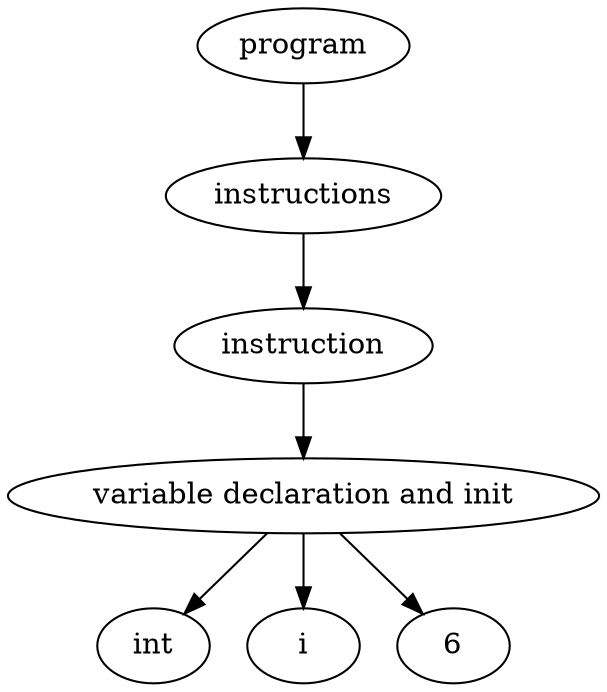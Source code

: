 digraph "Abstract Syntax Tree" {
	139684880778408 [label=int]
	139684880779192 -> 139684880778408
	139684880779024 [label=i]
	139684880779192 -> 139684880779024
	139684880778520 [label=6]
	139684880779192 -> 139684880778520
	139684880779192 [label="variable declaration and init"]
	139684880778016 -> 139684880779192
	139684880778016 [label=instruction]
	139684880778800 -> 139684880778016
	139684880778800 [label=instructions]
	139684880778968 -> 139684880778800
	139684880778968 [label=program]
}
